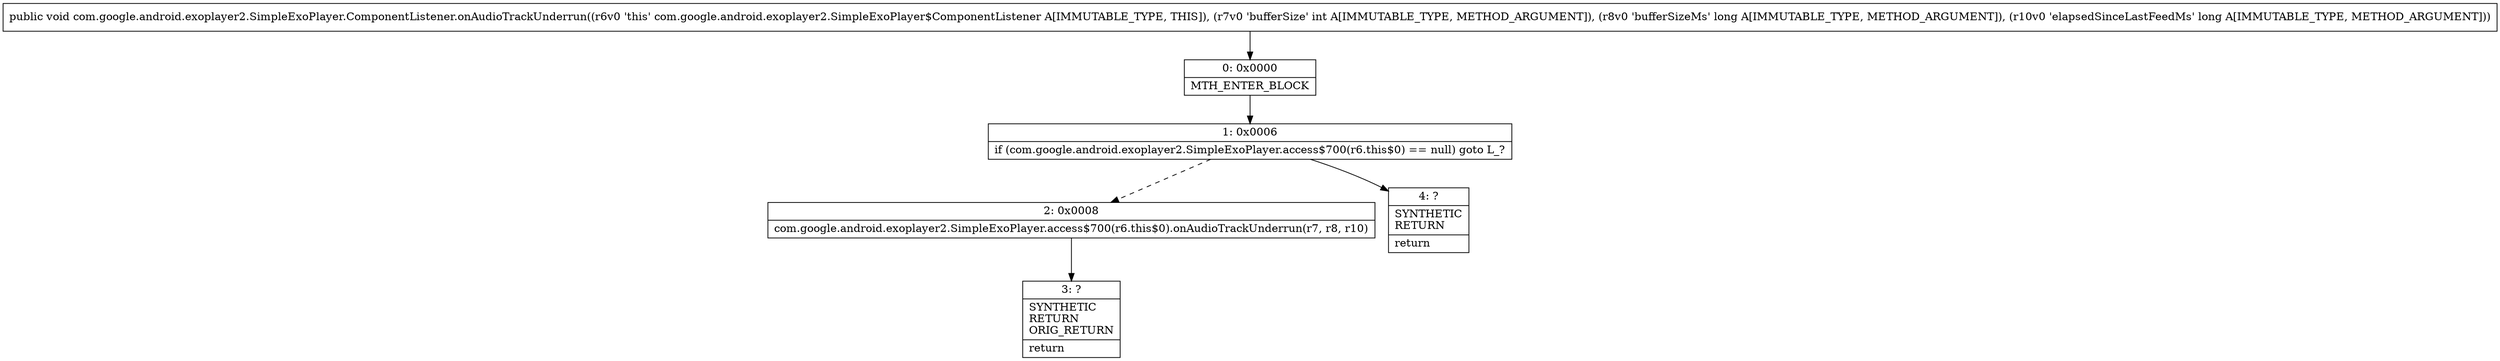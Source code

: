 digraph "CFG forcom.google.android.exoplayer2.SimpleExoPlayer.ComponentListener.onAudioTrackUnderrun(IJJ)V" {
Node_0 [shape=record,label="{0\:\ 0x0000|MTH_ENTER_BLOCK\l}"];
Node_1 [shape=record,label="{1\:\ 0x0006|if (com.google.android.exoplayer2.SimpleExoPlayer.access$700(r6.this$0) == null) goto L_?\l}"];
Node_2 [shape=record,label="{2\:\ 0x0008|com.google.android.exoplayer2.SimpleExoPlayer.access$700(r6.this$0).onAudioTrackUnderrun(r7, r8, r10)\l}"];
Node_3 [shape=record,label="{3\:\ ?|SYNTHETIC\lRETURN\lORIG_RETURN\l|return\l}"];
Node_4 [shape=record,label="{4\:\ ?|SYNTHETIC\lRETURN\l|return\l}"];
MethodNode[shape=record,label="{public void com.google.android.exoplayer2.SimpleExoPlayer.ComponentListener.onAudioTrackUnderrun((r6v0 'this' com.google.android.exoplayer2.SimpleExoPlayer$ComponentListener A[IMMUTABLE_TYPE, THIS]), (r7v0 'bufferSize' int A[IMMUTABLE_TYPE, METHOD_ARGUMENT]), (r8v0 'bufferSizeMs' long A[IMMUTABLE_TYPE, METHOD_ARGUMENT]), (r10v0 'elapsedSinceLastFeedMs' long A[IMMUTABLE_TYPE, METHOD_ARGUMENT])) }"];
MethodNode -> Node_0;
Node_0 -> Node_1;
Node_1 -> Node_2[style=dashed];
Node_1 -> Node_4;
Node_2 -> Node_3;
}

